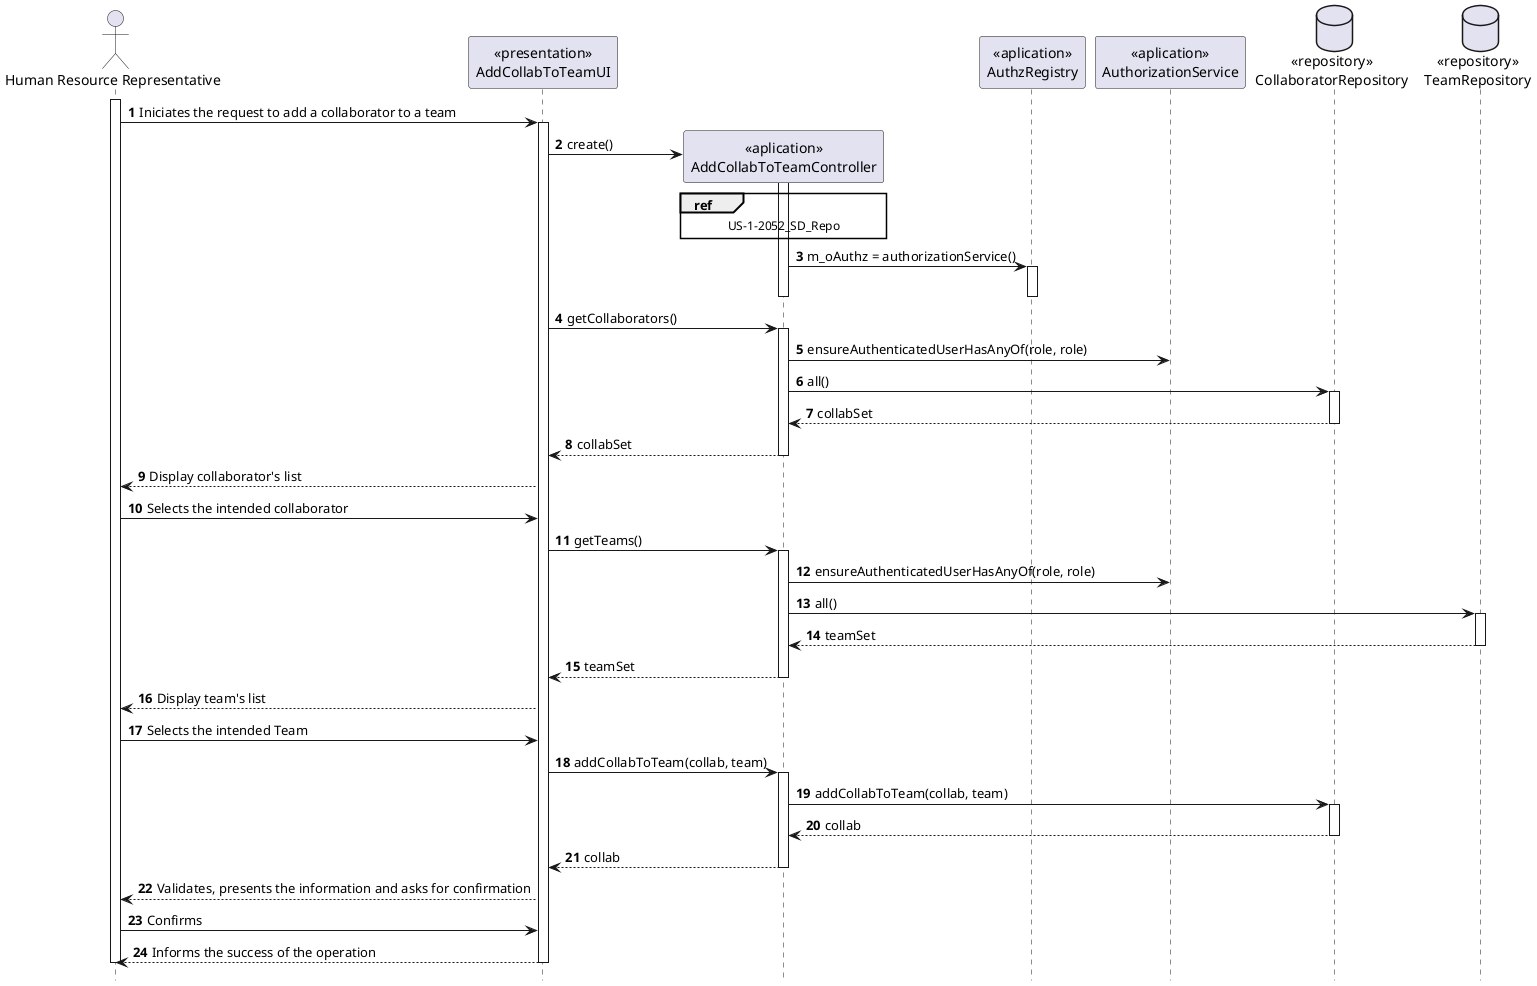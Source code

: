 @startuml
autonumber
hide footbox

actor "Human Resource Representative" as HRR

participant "<<presentation>>\nAddCollabToTeamUI" as UI
participant "<<aplication>>\nAddCollabToTeamController" as CTRL
participant "<<aplication>>\nAuthzRegistry" as AUTHR
participant "<<aplication>>\nAuthorizationService" as AUTH
database "<<repository>>\nCollaboratorRepository" as CR
database "<<repository>>\nTeamRepository" as TR

activate HRR
HRR -> UI : Iniciates the request to add a collaborator to a team

activate UI
UI -> CTRL** : create()

activate CTRL
ref over CTRL
US-1-2052_SD_Repo
end ref

CTRL -> AUTHR : m_oAuthz = authorizationService()
activate AUTHR
deactivate CTRL
deactivate AUTHR

UI -> CTRL : getCollaborators()

activate CTRL
CTRL -> AUTH : ensureAuthenticatedUserHasAnyOf(role, role)
CTRL -> CR : all()

activate CR
CR --> CTRL : collabSet
deactivate CR

CTRL --> UI : collabSet
deactivate CTRL

UI --> HRR : Display collaborator's list

HRR -> UI : Selects the intended collaborator

UI -> CTRL : getTeams()

activate CTRL
CTRL -> AUTH : ensureAuthenticatedUserHasAnyOf(role, role)
CTRL -> TR : all()

activate TR
TR --> CTRL : teamSet
deactivate TR

CTRL --> UI : teamSet
deactivate CTRL

UI --> HRR : Display team's list

HRR -> UI : Selects the intended Team

UI -> CTRL : addCollabToTeam(collab, team)

activate CTRL
CTRL -> CR : addCollabToTeam(collab, team)

activate CR
CR --> CTRL : collab
deactivate CR

CTRL --> UI : collab
deactivate CTRL

UI --> HRR : Validates, presents the information and asks for confirmation

HRR -> UI : Confirms

UI --> HRR : Informs the success of the operation
deactivate UI
deactivate HRR
@enduml